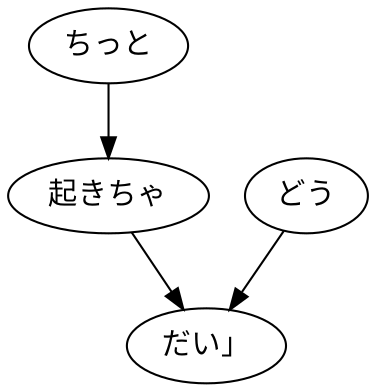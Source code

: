 digraph graph8283 {
	node0 [label="ちっと"];
	node1 [label="起きちゃ"];
	node2 [label="どう"];
	node3 [label="だい」"];
	node0 -> node1;
	node1 -> node3;
	node2 -> node3;
}
